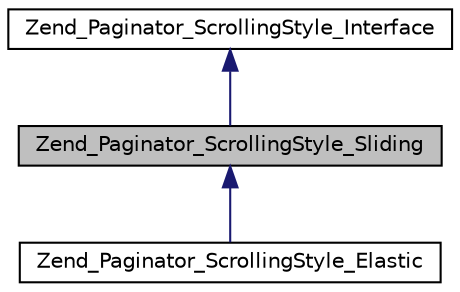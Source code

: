 digraph G
{
  edge [fontname="Helvetica",fontsize="10",labelfontname="Helvetica",labelfontsize="10"];
  node [fontname="Helvetica",fontsize="10",shape=record];
  Node1 [label="Zend_Paginator_ScrollingStyle_Sliding",height=0.2,width=0.4,color="black", fillcolor="grey75", style="filled" fontcolor="black"];
  Node2 -> Node1 [dir="back",color="midnightblue",fontsize="10",style="solid",fontname="Helvetica"];
  Node2 [label="Zend_Paginator_ScrollingStyle_Interface",height=0.2,width=0.4,color="black", fillcolor="white", style="filled",URL="$interface_zend___paginator___scrolling_style___interface.html"];
  Node1 -> Node3 [dir="back",color="midnightblue",fontsize="10",style="solid",fontname="Helvetica"];
  Node3 [label="Zend_Paginator_ScrollingStyle_Elastic",height=0.2,width=0.4,color="black", fillcolor="white", style="filled",URL="$class_zend___paginator___scrolling_style___elastic.html"];
}
